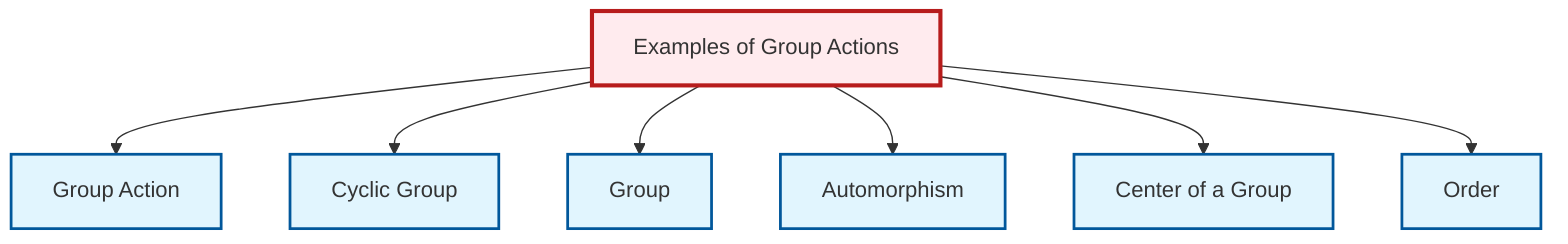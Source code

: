 graph TD
    classDef definition fill:#e1f5fe,stroke:#01579b,stroke-width:2px
    classDef theorem fill:#f3e5f5,stroke:#4a148c,stroke-width:2px
    classDef axiom fill:#fff3e0,stroke:#e65100,stroke-width:2px
    classDef example fill:#e8f5e9,stroke:#1b5e20,stroke-width:2px
    classDef current fill:#ffebee,stroke:#b71c1c,stroke-width:3px
    def-order["Order"]:::definition
    def-center-of-group["Center of a Group"]:::definition
    def-cyclic-group["Cyclic Group"]:::definition
    def-group-action["Group Action"]:::definition
    ex-group-action-examples["Examples of Group Actions"]:::example
    def-group["Group"]:::definition
    def-automorphism["Automorphism"]:::definition
    ex-group-action-examples --> def-group-action
    ex-group-action-examples --> def-cyclic-group
    ex-group-action-examples --> def-group
    ex-group-action-examples --> def-automorphism
    ex-group-action-examples --> def-center-of-group
    ex-group-action-examples --> def-order
    class ex-group-action-examples current